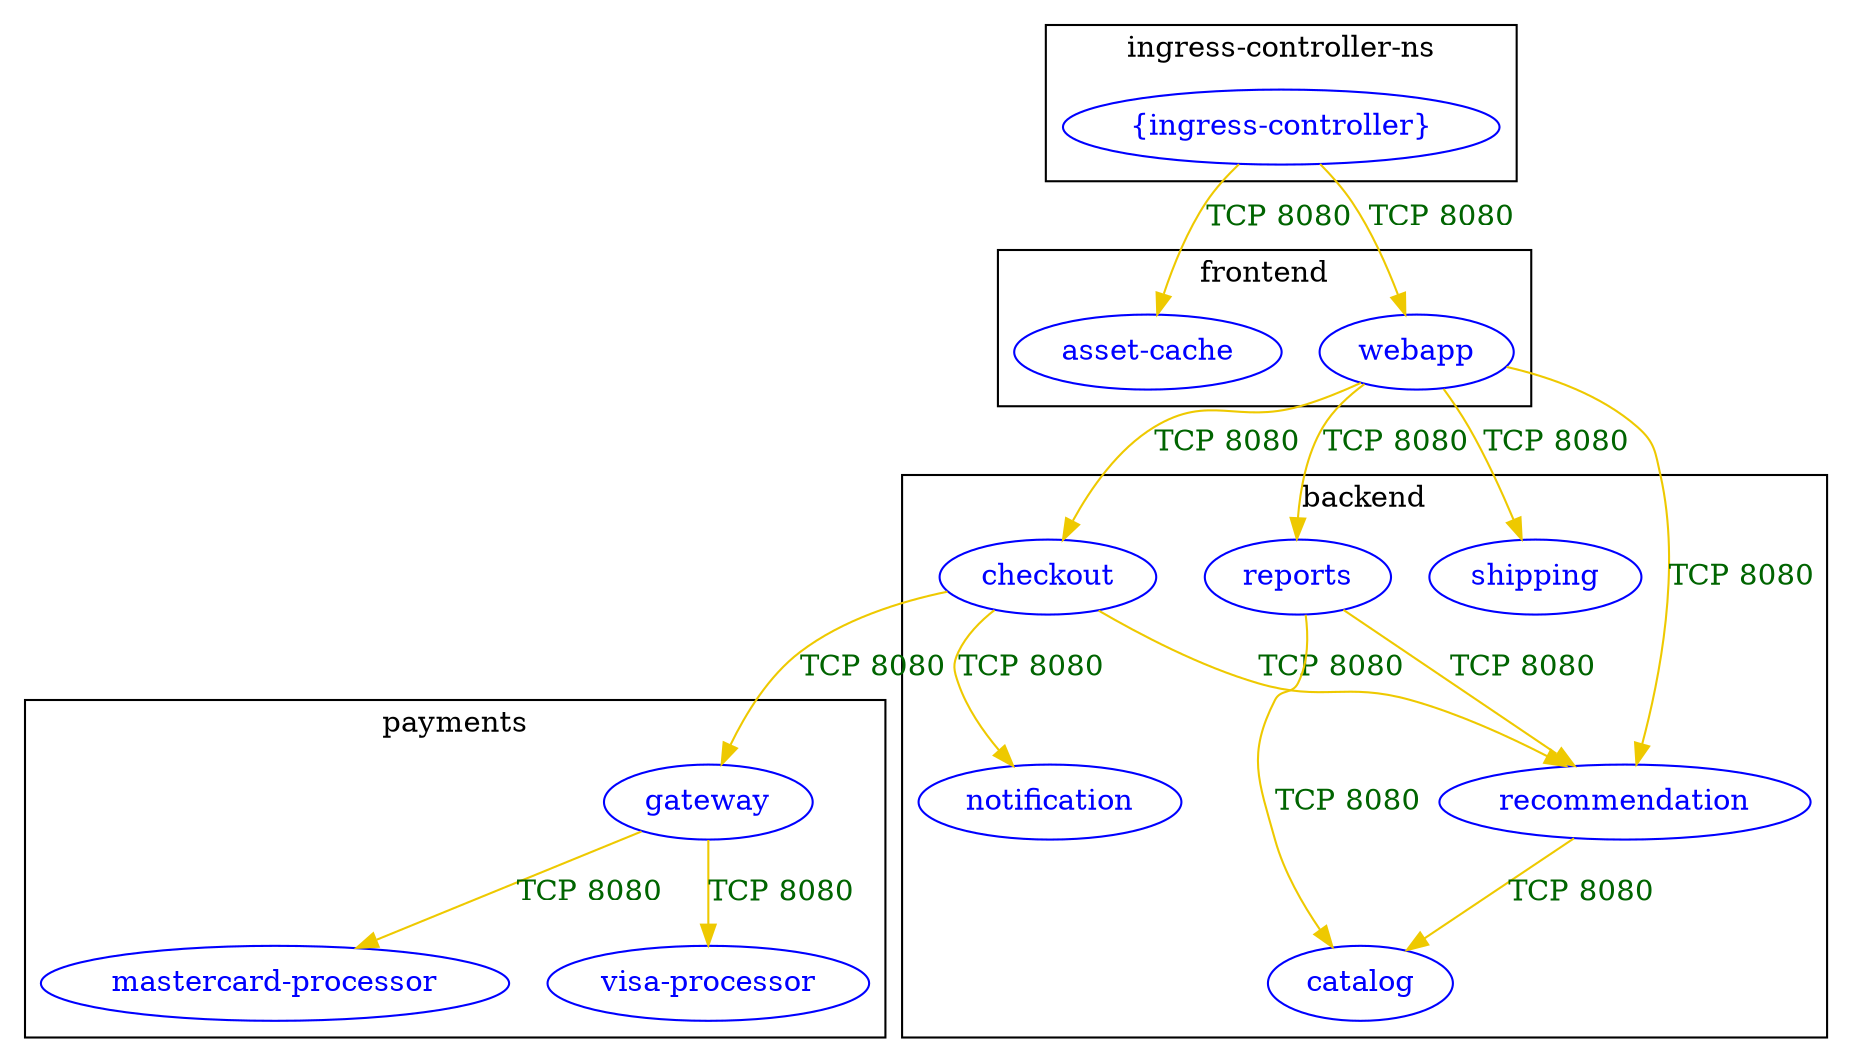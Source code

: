 digraph {
	subgraph cluster_backend {
		"catalog" [label="catalog" color="blue" fontcolor="blue"]
		"checkout" [label="checkout" color="blue" fontcolor="blue"]
		"notification" [label="notification" color="blue" fontcolor="blue"]
		"recommendation" [label="recommendation" color="blue" fontcolor="blue"]
		"reports" [label="reports" color="blue" fontcolor="blue"]
		"shipping" [label="shipping" color="blue" fontcolor="blue"]
		label="backend"
	}
	subgraph cluster_frontend {
		"asset-cache" [label="asset-cache" color="blue" fontcolor="blue"]
		"webapp" [label="webapp" color="blue" fontcolor="blue"]
		label="frontend"
	}
	subgraph cluster_ingress_controller_ns {
		"{ingress-controller}" [label="{ingress-controller}" color="blue" fontcolor="blue"]
		label="ingress-controller-ns"
	}
	subgraph cluster_payments {
		"gateway" [label="gateway" color="blue" fontcolor="blue"]
		"mastercard-processor" [label="mastercard-processor" color="blue" fontcolor="blue"]
		"visa-processor" [label="visa-processor" color="blue" fontcolor="blue"]
		label="payments"
	}
	"checkout" -> "gateway" [label="TCP 8080" color="gold2" fontcolor="darkgreen"]
	"checkout" -> "notification" [label="TCP 8080" color="gold2" fontcolor="darkgreen"]
	"checkout" -> "recommendation" [label="TCP 8080" color="gold2" fontcolor="darkgreen"]
	"gateway" -> "mastercard-processor" [label="TCP 8080" color="gold2" fontcolor="darkgreen"]
	"gateway" -> "visa-processor" [label="TCP 8080" color="gold2" fontcolor="darkgreen"]
	"recommendation" -> "catalog" [label="TCP 8080" color="gold2" fontcolor="darkgreen"]
	"reports" -> "catalog" [label="TCP 8080" color="gold2" fontcolor="darkgreen"]
	"reports" -> "recommendation" [label="TCP 8080" color="gold2" fontcolor="darkgreen"]
	"webapp" -> "checkout" [label="TCP 8080" color="gold2" fontcolor="darkgreen"]
	"webapp" -> "recommendation" [label="TCP 8080" color="gold2" fontcolor="darkgreen"]
	"webapp" -> "reports" [label="TCP 8080" color="gold2" fontcolor="darkgreen"]
	"webapp" -> "shipping" [label="TCP 8080" color="gold2" fontcolor="darkgreen"]
	"{ingress-controller}" -> "asset-cache" [label="TCP 8080" color="gold2" fontcolor="darkgreen"]
	"{ingress-controller}" -> "webapp" [label="TCP 8080" color="gold2" fontcolor="darkgreen"]
}